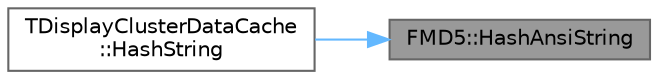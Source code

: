 digraph "FMD5::HashAnsiString"
{
 // INTERACTIVE_SVG=YES
 // LATEX_PDF_SIZE
  bgcolor="transparent";
  edge [fontname=Helvetica,fontsize=10,labelfontname=Helvetica,labelfontsize=10];
  node [fontname=Helvetica,fontsize=10,shape=box,height=0.2,width=0.4];
  rankdir="RL";
  Node1 [id="Node000001",label="FMD5::HashAnsiString",height=0.2,width=0.4,color="gray40", fillcolor="grey60", style="filled", fontcolor="black",tooltip="Helper to perform the very common case of hashing an ASCII string into a hex representation."];
  Node1 -> Node2 [id="edge1_Node000001_Node000002",dir="back",color="steelblue1",style="solid",tooltip=" "];
  Node2 [id="Node000002",label="TDisplayClusterDataCache\l::HashString",height=0.2,width=0.4,color="grey40", fillcolor="white", style="filled",URL="$db/d56/classTDisplayClusterDataCache.html#a336361abcd2ff869fdd41ffd1a8ac890",tooltip="Helper to perform the very common case of hashing an FString into a hex representation."];
}
